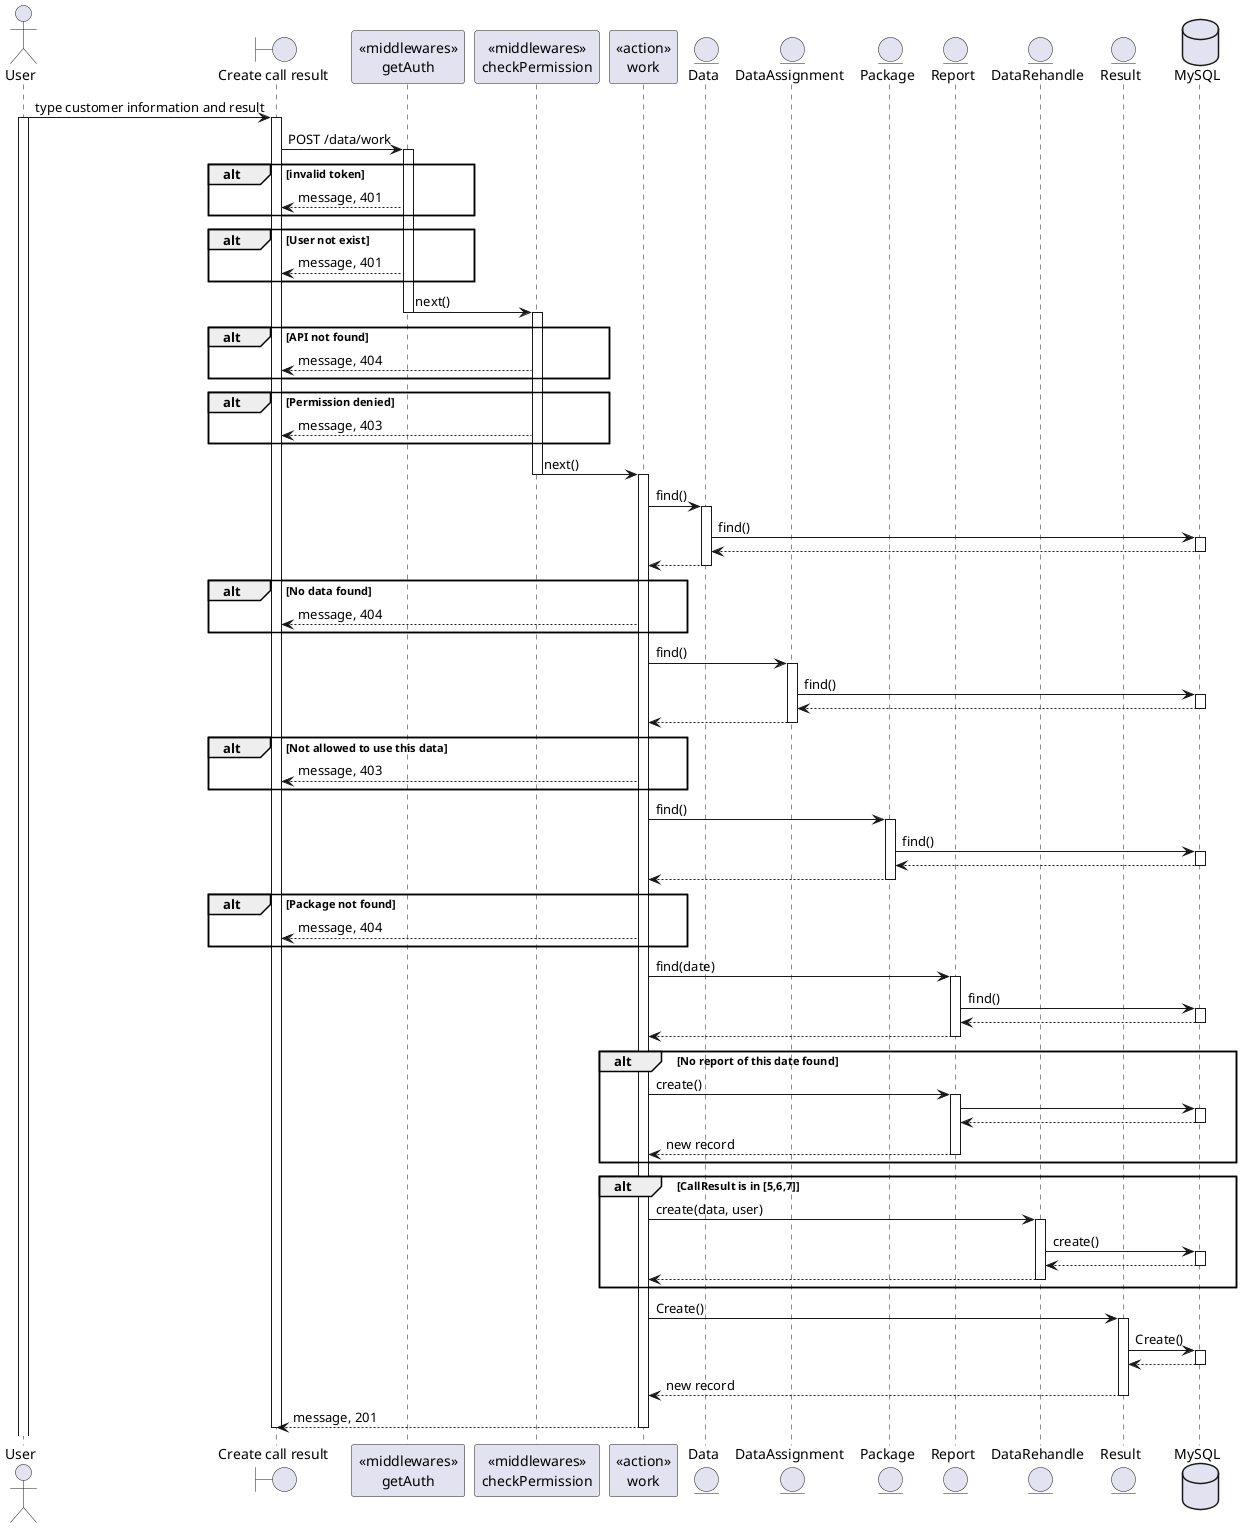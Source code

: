 @startuml
actor User
boundary "Create call result" as Client
participant "<<middlewares>>\ngetAuth" as mid1
participant "<<middlewares>>\ncheckPermission" as mid2
participant "<<action>>\nwork" as Controller
entity "Data" as Model1
entity "DataAssignment" as Model2
entity "Package" as Model3
entity "Report" as Model4
entity "DataRehandle" as Model5
entity "Result" as Model6
database "MySQL" as DB

User -> Client: type customer information and result
activate User
activate Client
Client -> mid1: POST /data/work
activate mid1
alt invalid token 
mid1 --> Client: message, 401
end
alt User not exist
mid1 --> Client: message, 401
end
mid1 -> mid2: next()
deactivate mid1
activate mid2
alt API not found
mid2 --> Client: message, 404
end
alt Permission denied
mid2 --> Client: message, 403
end
mid2 -> Controller: next()
deactivate mid2
activate Controller
Controller -> Model1: find()
activate Model1
Model1 -> DB: find()
activate DB
DB --> Model1
deactivate DB
Model1 --> Controller
deactivate Model1
alt No data found
Controller --> Client: message, 404
end
Controller -> Model2: find()
activate Model2
Model2 -> DB: find()
activate DB
DB --> Model2
deactivate DB
Model2 --> Controller
deactivate Model2
alt Not allowed to use this data
Controller --> Client: message, 403
end
Controller -> Model3: find()
activate Model3
Model3 -> DB: find()
activate DB
DB --> Model3
deactivate DB
Model3 --> Controller
deactivate Model3
alt Package not found
Controller --> Client: message, 404
end
Controller -> Model4: find(date)
activate Model4
Model4 -> DB: find()
activate DB
DB --> Model4
deactivate DB
Model4 --> Controller
deactivate Model4
alt No report of this date found
    Controller -> Model4: create()
    activate Model4
    Model4 -> DB
    activate DB
    DB --> Model4
    deactivate DB
    Model4 --> Controller: new record
    deactivate Model4
end
alt CallResult is in [5,6,7]
    Controller -> Model5: create(data, user)
    activate Model5
    Model5 -> DB: create()
    activate DB
    DB --> Model5
    deactivate DB
    Model5 --> Controller
    deactivate Model5
end
Controller -> Model6: Create()
activate Model6
Model6 -> DB: Create()
activate DB
DB --> Model6
deactivate DB
Model6 --> Controller: new record
deactivate Model6
Controller --> Client: message, 201
deactivate Controller







deactivate Client

@enduml
